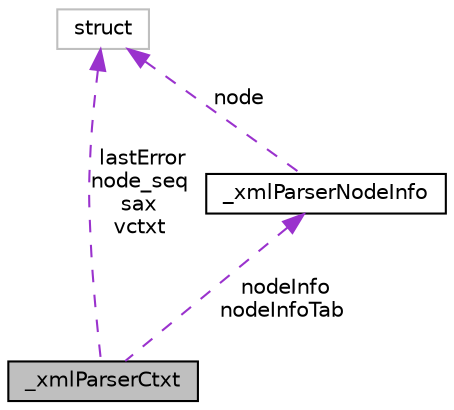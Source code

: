 digraph "_xmlParserCtxt"
{
 // LATEX_PDF_SIZE
  edge [fontname="Helvetica",fontsize="10",labelfontname="Helvetica",labelfontsize="10"];
  node [fontname="Helvetica",fontsize="10",shape=record];
  Node1 [label="_xmlParserCtxt",height=0.2,width=0.4,color="black", fillcolor="grey75", style="filled", fontcolor="black",tooltip=" "];
  Node2 -> Node1 [dir="back",color="darkorchid3",fontsize="10",style="dashed",label=" lastError\nnode_seq\nsax\nvctxt" ];
  Node2 [label="struct",height=0.2,width=0.4,color="grey75", fillcolor="white", style="filled",tooltip=" "];
  Node3 -> Node1 [dir="back",color="darkorchid3",fontsize="10",style="dashed",label=" nodeInfo\nnodeInfoTab" ];
  Node3 [label="_xmlParserNodeInfo",height=0.2,width=0.4,color="black", fillcolor="white", style="filled",URL="$struct__xmlParserNodeInfo.html",tooltip=" "];
  Node2 -> Node3 [dir="back",color="darkorchid3",fontsize="10",style="dashed",label=" node" ];
}
